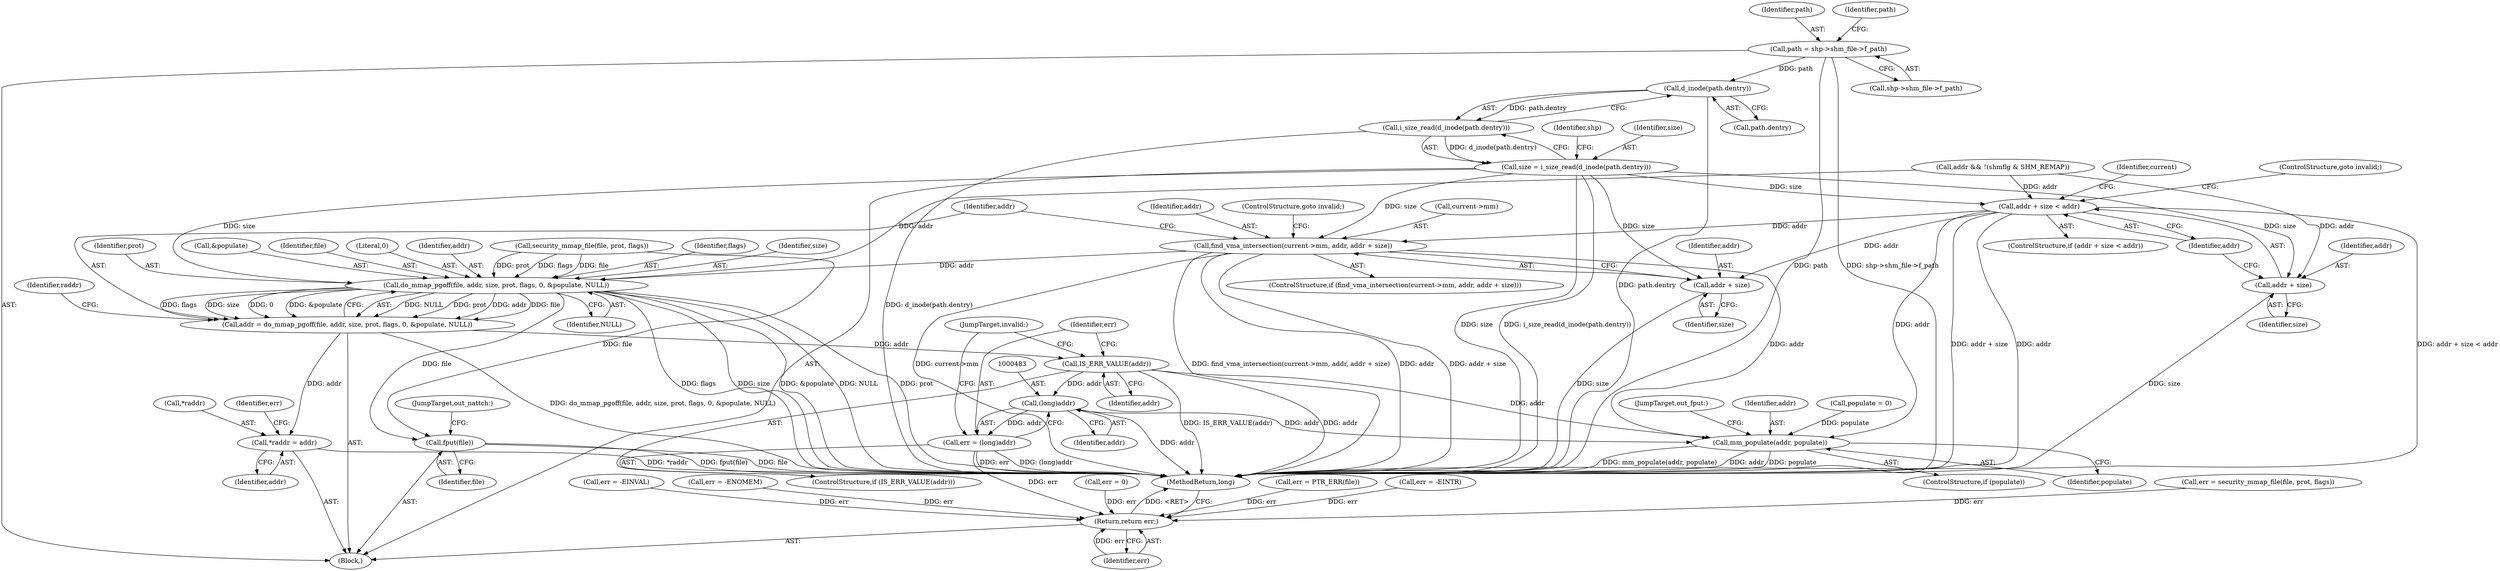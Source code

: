 digraph "0_linux_e1d35d4dc7f089e6c9c080d556feedf9c706f0c7@pointer" {
"1000290" [label="(Call,path = shp->shm_file->f_path)"];
"1000307" [label="(Call,d_inode(path.dentry))"];
"1000306" [label="(Call,i_size_read(d_inode(path.dentry)))"];
"1000304" [label="(Call,size = i_size_read(d_inode(path.dentry)))"];
"1000442" [label="(Call,addr + size < addr)"];
"1000449" [label="(Call,find_vma_intersection(current->mm, addr, addr + size))"];
"1000460" [label="(Call,do_mmap_pgoff(file, addr, size, prot, flags, 0, &populate, NULL))"];
"1000458" [label="(Call,addr = do_mmap_pgoff(file, addr, size, prot, flags, 0, &populate, NULL))"];
"1000470" [label="(Call,*raddr = addr)"];
"1000478" [label="(Call,IS_ERR_VALUE(addr))"];
"1000482" [label="(Call,(long)addr)"];
"1000480" [label="(Call,err = (long)addr)"];
"1000533" [label="(Return,return err;)"];
"1000495" [label="(Call,mm_populate(addr, populate))"];
"1000499" [label="(Call,fput(file))"];
"1000454" [label="(Call,addr + size)"];
"1000443" [label="(Call,addr + size)"];
"1000471" [label="(Call,*raddr)"];
"1000109" [label="(Block,)"];
"1000473" [label="(Identifier,addr)"];
"1000443" [label="(Call,addr + size)"];
"1000408" [label="(Call,security_mmap_file(file, prot, flags))"];
"1000474" [label="(Call,err = 0)"];
"1000493" [label="(ControlStructure,if (populate))"];
"1000496" [label="(Identifier,addr)"];
"1000451" [label="(Identifier,current)"];
"1000292" [label="(Call,shp->shm_file->f_path)"];
"1000540" [label="(MethodReturn,long)"];
"1000465" [label="(Identifier,flags)"];
"1000457" [label="(ControlStructure,goto invalid;)"];
"1000475" [label="(Identifier,err)"];
"1000351" [label="(Call,err = PTR_ERR(file))"];
"1000485" [label="(JumpTarget,invalid:)"];
"1000450" [label="(Call,current->mm)"];
"1000123" [label="(Call,populate = 0)"];
"1000449" [label="(Call,find_vma_intersection(current->mm, addr, addr + size))"];
"1000291" [label="(Identifier,path)"];
"1000424" [label="(Call,err = -EINTR)"];
"1000444" [label="(Identifier,addr)"];
"1000314" [label="(Identifier,shp)"];
"1000480" [label="(Call,err = (long)addr)"];
"1000463" [label="(Identifier,size)"];
"1000459" [label="(Identifier,addr)"];
"1000448" [label="(ControlStructure,if (find_vma_intersection(current->mm, addr, addr + size)))"];
"1000460" [label="(Call,do_mmap_pgoff(file, addr, size, prot, flags, 0, &populate, NULL))"];
"1000484" [label="(Identifier,addr)"];
"1000481" [label="(Identifier,err)"];
"1000441" [label="(ControlStructure,if (addr + size < addr))"];
"1000305" [label="(Identifier,size)"];
"1000482" [label="(Call,(long)addr)"];
"1000464" [label="(Identifier,prot)"];
"1000467" [label="(Call,&populate)"];
"1000478" [label="(Call,IS_ERR_VALUE(addr))"];
"1000499" [label="(Call,fput(file))"];
"1000498" [label="(JumpTarget,out_fput:)"];
"1000406" [label="(Call,err = security_mmap_file(file, prot, flags))"];
"1000447" [label="(ControlStructure,goto invalid;)"];
"1000470" [label="(Call,*raddr = addr)"];
"1000477" [label="(ControlStructure,if (IS_ERR_VALUE(addr)))"];
"1000534" [label="(Identifier,err)"];
"1000495" [label="(Call,mm_populate(addr, populate))"];
"1000455" [label="(Identifier,addr)"];
"1000456" [label="(Identifier,size)"];
"1000437" [label="(Call,err = -EINVAL)"];
"1000458" [label="(Call,addr = do_mmap_pgoff(file, addr, size, prot, flags, 0, &populate, NULL))"];
"1000308" [label="(Call,path.dentry)"];
"1000307" [label="(Call,d_inode(path.dentry))"];
"1000469" [label="(Identifier,NULL)"];
"1000461" [label="(Identifier,file)"];
"1000479" [label="(Identifier,addr)"];
"1000533" [label="(Return,return err;)"];
"1000453" [label="(Identifier,addr)"];
"1000500" [label="(Identifier,file)"];
"1000304" [label="(Call,size = i_size_read(d_inode(path.dentry)))"];
"1000446" [label="(Identifier,addr)"];
"1000306" [label="(Call,i_size_read(d_inode(path.dentry)))"];
"1000466" [label="(Literal,0)"];
"1000472" [label="(Identifier,raddr)"];
"1000430" [label="(Call,addr && !(shmflg & SHM_REMAP))"];
"1000462" [label="(Identifier,addr)"];
"1000442" [label="(Call,addr + size < addr)"];
"1000445" [label="(Identifier,size)"];
"1000317" [label="(Call,err = -ENOMEM)"];
"1000454" [label="(Call,addr + size)"];
"1000299" [label="(Identifier,path)"];
"1000501" [label="(JumpTarget,out_nattch:)"];
"1000497" [label="(Identifier,populate)"];
"1000290" [label="(Call,path = shp->shm_file->f_path)"];
"1000290" -> "1000109"  [label="AST: "];
"1000290" -> "1000292"  [label="CFG: "];
"1000291" -> "1000290"  [label="AST: "];
"1000292" -> "1000290"  [label="AST: "];
"1000299" -> "1000290"  [label="CFG: "];
"1000290" -> "1000540"  [label="DDG: path"];
"1000290" -> "1000540"  [label="DDG: shp->shm_file->f_path"];
"1000290" -> "1000307"  [label="DDG: path"];
"1000307" -> "1000306"  [label="AST: "];
"1000307" -> "1000308"  [label="CFG: "];
"1000308" -> "1000307"  [label="AST: "];
"1000306" -> "1000307"  [label="CFG: "];
"1000307" -> "1000540"  [label="DDG: path.dentry"];
"1000307" -> "1000306"  [label="DDG: path.dentry"];
"1000306" -> "1000304"  [label="AST: "];
"1000304" -> "1000306"  [label="CFG: "];
"1000306" -> "1000540"  [label="DDG: d_inode(path.dentry)"];
"1000306" -> "1000304"  [label="DDG: d_inode(path.dentry)"];
"1000304" -> "1000109"  [label="AST: "];
"1000305" -> "1000304"  [label="AST: "];
"1000314" -> "1000304"  [label="CFG: "];
"1000304" -> "1000540"  [label="DDG: size"];
"1000304" -> "1000540"  [label="DDG: i_size_read(d_inode(path.dentry))"];
"1000304" -> "1000442"  [label="DDG: size"];
"1000304" -> "1000443"  [label="DDG: size"];
"1000304" -> "1000449"  [label="DDG: size"];
"1000304" -> "1000454"  [label="DDG: size"];
"1000304" -> "1000460"  [label="DDG: size"];
"1000442" -> "1000441"  [label="AST: "];
"1000442" -> "1000446"  [label="CFG: "];
"1000443" -> "1000442"  [label="AST: "];
"1000446" -> "1000442"  [label="AST: "];
"1000447" -> "1000442"  [label="CFG: "];
"1000451" -> "1000442"  [label="CFG: "];
"1000442" -> "1000540"  [label="DDG: addr + size < addr"];
"1000442" -> "1000540"  [label="DDG: addr + size"];
"1000442" -> "1000540"  [label="DDG: addr"];
"1000430" -> "1000442"  [label="DDG: addr"];
"1000442" -> "1000449"  [label="DDG: addr"];
"1000442" -> "1000454"  [label="DDG: addr"];
"1000442" -> "1000495"  [label="DDG: addr"];
"1000449" -> "1000448"  [label="AST: "];
"1000449" -> "1000454"  [label="CFG: "];
"1000450" -> "1000449"  [label="AST: "];
"1000453" -> "1000449"  [label="AST: "];
"1000454" -> "1000449"  [label="AST: "];
"1000457" -> "1000449"  [label="CFG: "];
"1000459" -> "1000449"  [label="CFG: "];
"1000449" -> "1000540"  [label="DDG: current->mm"];
"1000449" -> "1000540"  [label="DDG: find_vma_intersection(current->mm, addr, addr + size)"];
"1000449" -> "1000540"  [label="DDG: addr"];
"1000449" -> "1000540"  [label="DDG: addr + size"];
"1000449" -> "1000460"  [label="DDG: addr"];
"1000449" -> "1000495"  [label="DDG: addr"];
"1000460" -> "1000458"  [label="AST: "];
"1000460" -> "1000469"  [label="CFG: "];
"1000461" -> "1000460"  [label="AST: "];
"1000462" -> "1000460"  [label="AST: "];
"1000463" -> "1000460"  [label="AST: "];
"1000464" -> "1000460"  [label="AST: "];
"1000465" -> "1000460"  [label="AST: "];
"1000466" -> "1000460"  [label="AST: "];
"1000467" -> "1000460"  [label="AST: "];
"1000469" -> "1000460"  [label="AST: "];
"1000458" -> "1000460"  [label="CFG: "];
"1000460" -> "1000540"  [label="DDG: flags"];
"1000460" -> "1000540"  [label="DDG: size"];
"1000460" -> "1000540"  [label="DDG: &populate"];
"1000460" -> "1000540"  [label="DDG: NULL"];
"1000460" -> "1000540"  [label="DDG: prot"];
"1000460" -> "1000458"  [label="DDG: NULL"];
"1000460" -> "1000458"  [label="DDG: prot"];
"1000460" -> "1000458"  [label="DDG: addr"];
"1000460" -> "1000458"  [label="DDG: file"];
"1000460" -> "1000458"  [label="DDG: flags"];
"1000460" -> "1000458"  [label="DDG: size"];
"1000460" -> "1000458"  [label="DDG: 0"];
"1000460" -> "1000458"  [label="DDG: &populate"];
"1000408" -> "1000460"  [label="DDG: file"];
"1000408" -> "1000460"  [label="DDG: prot"];
"1000408" -> "1000460"  [label="DDG: flags"];
"1000430" -> "1000460"  [label="DDG: addr"];
"1000460" -> "1000499"  [label="DDG: file"];
"1000458" -> "1000109"  [label="AST: "];
"1000459" -> "1000458"  [label="AST: "];
"1000472" -> "1000458"  [label="CFG: "];
"1000458" -> "1000540"  [label="DDG: do_mmap_pgoff(file, addr, size, prot, flags, 0, &populate, NULL)"];
"1000458" -> "1000470"  [label="DDG: addr"];
"1000458" -> "1000478"  [label="DDG: addr"];
"1000470" -> "1000109"  [label="AST: "];
"1000470" -> "1000473"  [label="CFG: "];
"1000471" -> "1000470"  [label="AST: "];
"1000473" -> "1000470"  [label="AST: "];
"1000475" -> "1000470"  [label="CFG: "];
"1000470" -> "1000540"  [label="DDG: *raddr"];
"1000478" -> "1000477"  [label="AST: "];
"1000478" -> "1000479"  [label="CFG: "];
"1000479" -> "1000478"  [label="AST: "];
"1000481" -> "1000478"  [label="CFG: "];
"1000485" -> "1000478"  [label="CFG: "];
"1000478" -> "1000540"  [label="DDG: addr"];
"1000478" -> "1000540"  [label="DDG: IS_ERR_VALUE(addr)"];
"1000478" -> "1000482"  [label="DDG: addr"];
"1000478" -> "1000495"  [label="DDG: addr"];
"1000482" -> "1000480"  [label="AST: "];
"1000482" -> "1000484"  [label="CFG: "];
"1000483" -> "1000482"  [label="AST: "];
"1000484" -> "1000482"  [label="AST: "];
"1000480" -> "1000482"  [label="CFG: "];
"1000482" -> "1000540"  [label="DDG: addr"];
"1000482" -> "1000480"  [label="DDG: addr"];
"1000482" -> "1000495"  [label="DDG: addr"];
"1000480" -> "1000477"  [label="AST: "];
"1000481" -> "1000480"  [label="AST: "];
"1000485" -> "1000480"  [label="CFG: "];
"1000480" -> "1000540"  [label="DDG: err"];
"1000480" -> "1000540"  [label="DDG: (long)addr"];
"1000480" -> "1000533"  [label="DDG: err"];
"1000533" -> "1000109"  [label="AST: "];
"1000533" -> "1000534"  [label="CFG: "];
"1000534" -> "1000533"  [label="AST: "];
"1000540" -> "1000533"  [label="CFG: "];
"1000533" -> "1000540"  [label="DDG: <RET>"];
"1000534" -> "1000533"  [label="DDG: err"];
"1000317" -> "1000533"  [label="DDG: err"];
"1000406" -> "1000533"  [label="DDG: err"];
"1000437" -> "1000533"  [label="DDG: err"];
"1000424" -> "1000533"  [label="DDG: err"];
"1000474" -> "1000533"  [label="DDG: err"];
"1000351" -> "1000533"  [label="DDG: err"];
"1000495" -> "1000493"  [label="AST: "];
"1000495" -> "1000497"  [label="CFG: "];
"1000496" -> "1000495"  [label="AST: "];
"1000497" -> "1000495"  [label="AST: "];
"1000498" -> "1000495"  [label="CFG: "];
"1000495" -> "1000540"  [label="DDG: addr"];
"1000495" -> "1000540"  [label="DDG: populate"];
"1000495" -> "1000540"  [label="DDG: mm_populate(addr, populate)"];
"1000123" -> "1000495"  [label="DDG: populate"];
"1000499" -> "1000109"  [label="AST: "];
"1000499" -> "1000500"  [label="CFG: "];
"1000500" -> "1000499"  [label="AST: "];
"1000501" -> "1000499"  [label="CFG: "];
"1000499" -> "1000540"  [label="DDG: fput(file)"];
"1000499" -> "1000540"  [label="DDG: file"];
"1000408" -> "1000499"  [label="DDG: file"];
"1000454" -> "1000456"  [label="CFG: "];
"1000455" -> "1000454"  [label="AST: "];
"1000456" -> "1000454"  [label="AST: "];
"1000454" -> "1000540"  [label="DDG: size"];
"1000443" -> "1000445"  [label="CFG: "];
"1000444" -> "1000443"  [label="AST: "];
"1000445" -> "1000443"  [label="AST: "];
"1000446" -> "1000443"  [label="CFG: "];
"1000443" -> "1000540"  [label="DDG: size"];
"1000430" -> "1000443"  [label="DDG: addr"];
}
